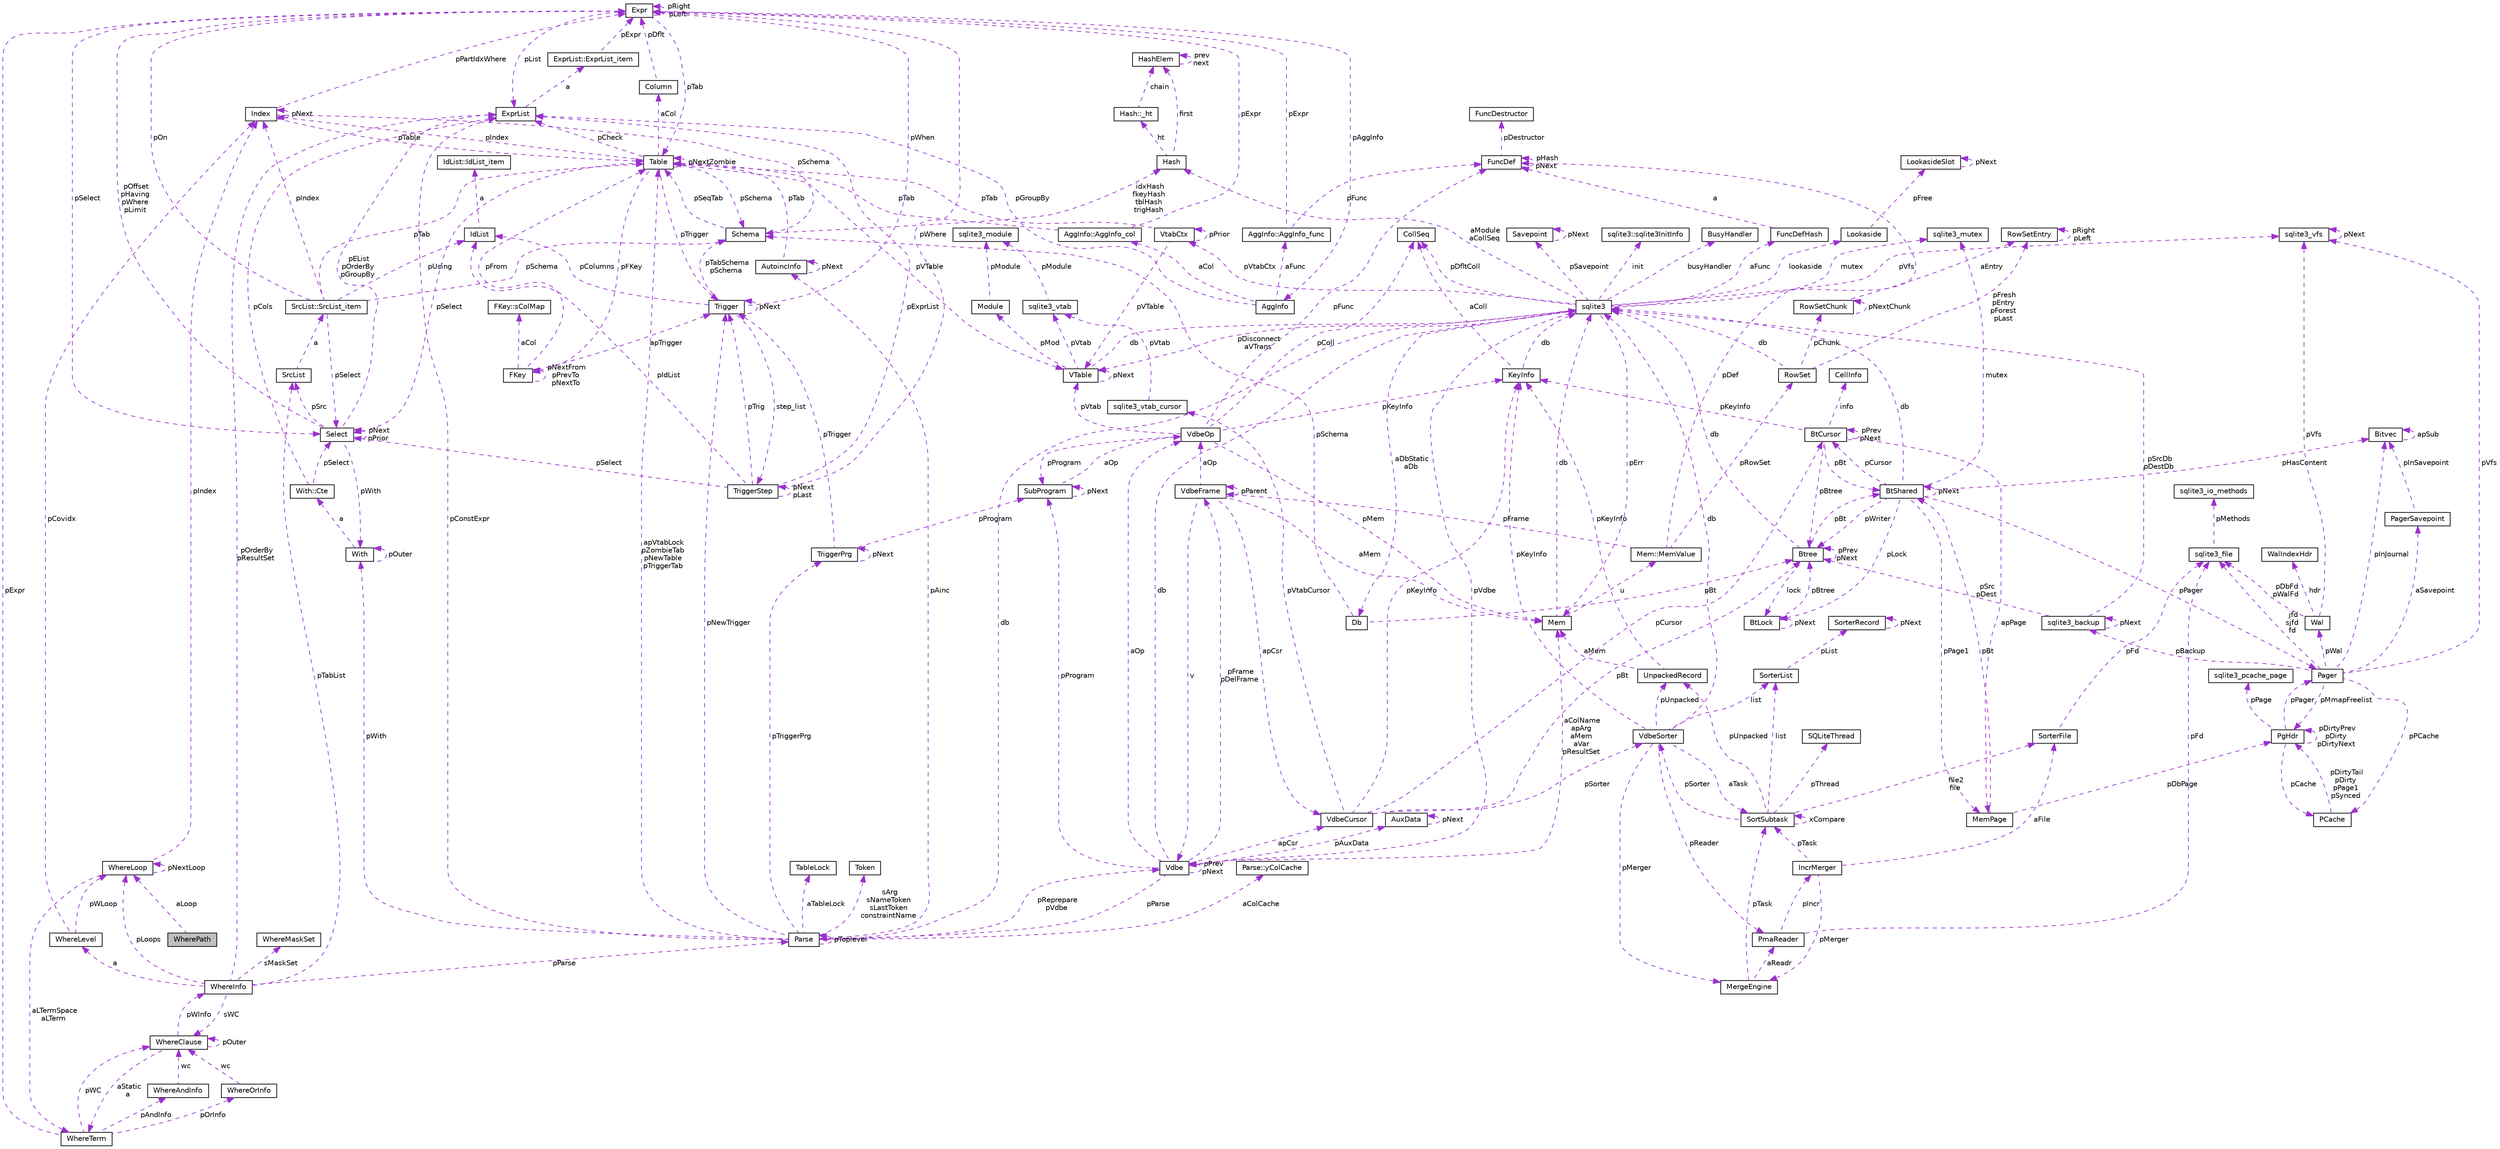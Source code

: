 digraph "WherePath"
{
  edge [fontname="Helvetica",fontsize="10",labelfontname="Helvetica",labelfontsize="10"];
  node [fontname="Helvetica",fontsize="10",shape=record];
  Node1 [label="WherePath",height=0.2,width=0.4,color="black", fillcolor="grey75", style="filled", fontcolor="black"];
  Node2 -> Node1 [dir="back",color="darkorchid3",fontsize="10",style="dashed",label=" aLoop" ,fontname="Helvetica"];
  Node2 [label="WhereLoop",height=0.2,width=0.4,color="black", fillcolor="white", style="filled",URL="$df/d37/struct_where_loop.html"];
  Node2 -> Node2 [dir="back",color="darkorchid3",fontsize="10",style="dashed",label=" pNextLoop" ,fontname="Helvetica"];
  Node3 -> Node2 [dir="back",color="darkorchid3",fontsize="10",style="dashed",label=" aLTermSpace\naLTerm" ,fontname="Helvetica"];
  Node3 [label="WhereTerm",height=0.2,width=0.4,color="black", fillcolor="white", style="filled",URL="$df/d12/struct_where_term.html"];
  Node4 -> Node3 [dir="back",color="darkorchid3",fontsize="10",style="dashed",label=" pAndInfo" ,fontname="Helvetica"];
  Node4 [label="WhereAndInfo",height=0.2,width=0.4,color="black", fillcolor="white", style="filled",URL="$df/dcf/struct_where_and_info.html"];
  Node5 -> Node4 [dir="back",color="darkorchid3",fontsize="10",style="dashed",label=" wc" ,fontname="Helvetica"];
  Node5 [label="WhereClause",height=0.2,width=0.4,color="black", fillcolor="white", style="filled",URL="$d2/d4d/struct_where_clause.html"];
  Node3 -> Node5 [dir="back",color="darkorchid3",fontsize="10",style="dashed",label=" aStatic\na" ,fontname="Helvetica"];
  Node6 -> Node5 [dir="back",color="darkorchid3",fontsize="10",style="dashed",label=" pWInfo" ,fontname="Helvetica"];
  Node6 [label="WhereInfo",height=0.2,width=0.4,color="black", fillcolor="white", style="filled",URL="$d3/d7f/struct_where_info.html"];
  Node2 -> Node6 [dir="back",color="darkorchid3",fontsize="10",style="dashed",label=" pLoops" ,fontname="Helvetica"];
  Node5 -> Node6 [dir="back",color="darkorchid3",fontsize="10",style="dashed",label=" sWC" ,fontname="Helvetica"];
  Node7 -> Node6 [dir="back",color="darkorchid3",fontsize="10",style="dashed",label=" a" ,fontname="Helvetica"];
  Node7 [label="WhereLevel",height=0.2,width=0.4,color="black", fillcolor="white", style="filled",URL="$d6/d3a/struct_where_level.html"];
  Node2 -> Node7 [dir="back",color="darkorchid3",fontsize="10",style="dashed",label=" pWLoop" ,fontname="Helvetica"];
  Node8 -> Node7 [dir="back",color="darkorchid3",fontsize="10",style="dashed",label=" pCovidx" ,fontname="Helvetica"];
  Node8 [label="Index",height=0.2,width=0.4,color="black", fillcolor="white", style="filled",URL="$dc/d6f/struct_index.html"];
  Node9 -> Node8 [dir="back",color="darkorchid3",fontsize="10",style="dashed",label=" pSchema" ,fontname="Helvetica"];
  Node9 [label="Schema",height=0.2,width=0.4,color="black", fillcolor="white", style="filled",URL="$df/d15/struct_schema.html"];
  Node10 -> Node9 [dir="back",color="darkorchid3",fontsize="10",style="dashed",label=" pSeqTab" ,fontname="Helvetica"];
  Node10 [label="Table",height=0.2,width=0.4,color="black", fillcolor="white", style="filled",URL="$d5/d0d/struct_table.html"];
  Node9 -> Node10 [dir="back",color="darkorchid3",fontsize="10",style="dashed",label=" pSchema" ,fontname="Helvetica"];
  Node11 -> Node10 [dir="back",color="darkorchid3",fontsize="10",style="dashed",label=" aCol" ,fontname="Helvetica"];
  Node11 [label="Column",height=0.2,width=0.4,color="black", fillcolor="white", style="filled",URL="$d0/d14/struct_column.html"];
  Node12 -> Node11 [dir="back",color="darkorchid3",fontsize="10",style="dashed",label=" pDflt" ,fontname="Helvetica"];
  Node12 [label="Expr",height=0.2,width=0.4,color="black", fillcolor="white", style="filled",URL="$d1/dbc/struct_expr.html"];
  Node13 -> Node12 [dir="back",color="darkorchid3",fontsize="10",style="dashed",label=" pAggInfo" ,fontname="Helvetica"];
  Node13 [label="AggInfo",height=0.2,width=0.4,color="black", fillcolor="white", style="filled",URL="$d6/d85/struct_agg_info.html"];
  Node14 -> Node13 [dir="back",color="darkorchid3",fontsize="10",style="dashed",label=" aCol" ,fontname="Helvetica"];
  Node14 [label="AggInfo::AggInfo_col",height=0.2,width=0.4,color="black", fillcolor="white", style="filled",URL="$d8/dbd/struct_agg_info_1_1_agg_info__col.html"];
  Node12 -> Node14 [dir="back",color="darkorchid3",fontsize="10",style="dashed",label=" pExpr" ,fontname="Helvetica"];
  Node10 -> Node14 [dir="back",color="darkorchid3",fontsize="10",style="dashed",label=" pTab" ,fontname="Helvetica"];
  Node15 -> Node13 [dir="back",color="darkorchid3",fontsize="10",style="dashed",label=" aFunc" ,fontname="Helvetica"];
  Node15 [label="AggInfo::AggInfo_func",height=0.2,width=0.4,color="black", fillcolor="white", style="filled",URL="$de/d24/struct_agg_info_1_1_agg_info__func.html"];
  Node12 -> Node15 [dir="back",color="darkorchid3",fontsize="10",style="dashed",label=" pExpr" ,fontname="Helvetica"];
  Node16 -> Node15 [dir="back",color="darkorchid3",fontsize="10",style="dashed",label=" pFunc" ,fontname="Helvetica"];
  Node16 [label="FuncDef",height=0.2,width=0.4,color="black", fillcolor="white", style="filled",URL="$df/d38/struct_func_def.html"];
  Node17 -> Node16 [dir="back",color="darkorchid3",fontsize="10",style="dashed",label=" pDestructor" ,fontname="Helvetica"];
  Node17 [label="FuncDestructor",height=0.2,width=0.4,color="black", fillcolor="white", style="filled",URL="$d5/da4/struct_func_destructor.html"];
  Node16 -> Node16 [dir="back",color="darkorchid3",fontsize="10",style="dashed",label=" pHash\npNext" ,fontname="Helvetica"];
  Node18 -> Node13 [dir="back",color="darkorchid3",fontsize="10",style="dashed",label=" pGroupBy" ,fontname="Helvetica"];
  Node18 [label="ExprList",height=0.2,width=0.4,color="black", fillcolor="white", style="filled",URL="$de/d20/struct_expr_list.html"];
  Node19 -> Node18 [dir="back",color="darkorchid3",fontsize="10",style="dashed",label=" a" ,fontname="Helvetica"];
  Node19 [label="ExprList::ExprList_item",height=0.2,width=0.4,color="black", fillcolor="white", style="filled",URL="$d8/d73/struct_expr_list_1_1_expr_list__item.html"];
  Node12 -> Node19 [dir="back",color="darkorchid3",fontsize="10",style="dashed",label=" pExpr" ,fontname="Helvetica"];
  Node12 -> Node12 [dir="back",color="darkorchid3",fontsize="10",style="dashed",label=" pRight\npLeft" ,fontname="Helvetica"];
  Node10 -> Node12 [dir="back",color="darkorchid3",fontsize="10",style="dashed",label=" pTab" ,fontname="Helvetica"];
  Node20 -> Node12 [dir="back",color="darkorchid3",fontsize="10",style="dashed",label=" pSelect" ,fontname="Helvetica"];
  Node20 [label="Select",height=0.2,width=0.4,color="black", fillcolor="white", style="filled",URL="$d2/d1c/struct_select.html"];
  Node12 -> Node20 [dir="back",color="darkorchid3",fontsize="10",style="dashed",label=" pOffset\npHaving\npWhere\npLimit" ,fontname="Helvetica"];
  Node21 -> Node20 [dir="back",color="darkorchid3",fontsize="10",style="dashed",label=" pWith" ,fontname="Helvetica"];
  Node21 [label="With",height=0.2,width=0.4,color="black", fillcolor="white", style="filled",URL="$d9/d07/struct_with.html"];
  Node22 -> Node21 [dir="back",color="darkorchid3",fontsize="10",style="dashed",label=" a" ,fontname="Helvetica"];
  Node22 [label="With::Cte",height=0.2,width=0.4,color="black", fillcolor="white", style="filled",URL="$d2/d0c/struct_with_1_1_cte.html"];
  Node20 -> Node22 [dir="back",color="darkorchid3",fontsize="10",style="dashed",label=" pSelect" ,fontname="Helvetica"];
  Node18 -> Node22 [dir="back",color="darkorchid3",fontsize="10",style="dashed",label=" pCols" ,fontname="Helvetica"];
  Node21 -> Node21 [dir="back",color="darkorchid3",fontsize="10",style="dashed",label=" pOuter" ,fontname="Helvetica"];
  Node20 -> Node20 [dir="back",color="darkorchid3",fontsize="10",style="dashed",label=" pNext\npPrior" ,fontname="Helvetica"];
  Node23 -> Node20 [dir="back",color="darkorchid3",fontsize="10",style="dashed",label=" pSrc" ,fontname="Helvetica"];
  Node23 [label="SrcList",height=0.2,width=0.4,color="black", fillcolor="white", style="filled",URL="$dc/dc1/struct_src_list.html"];
  Node24 -> Node23 [dir="back",color="darkorchid3",fontsize="10",style="dashed",label=" a" ,fontname="Helvetica"];
  Node24 [label="SrcList::SrcList_item",height=0.2,width=0.4,color="black", fillcolor="white", style="filled",URL="$d4/dc2/struct_src_list_1_1_src_list__item.html"];
  Node9 -> Node24 [dir="back",color="darkorchid3",fontsize="10",style="dashed",label=" pSchema" ,fontname="Helvetica"];
  Node12 -> Node24 [dir="back",color="darkorchid3",fontsize="10",style="dashed",label=" pOn" ,fontname="Helvetica"];
  Node25 -> Node24 [dir="back",color="darkorchid3",fontsize="10",style="dashed",label=" pUsing" ,fontname="Helvetica"];
  Node25 [label="IdList",height=0.2,width=0.4,color="black", fillcolor="white", style="filled",URL="$d6/d05/struct_id_list.html"];
  Node26 -> Node25 [dir="back",color="darkorchid3",fontsize="10",style="dashed",label=" a" ,fontname="Helvetica"];
  Node26 [label="IdList::IdList_item",height=0.2,width=0.4,color="black", fillcolor="white", style="filled",URL="$d2/d66/struct_id_list_1_1_id_list__item.html"];
  Node10 -> Node24 [dir="back",color="darkorchid3",fontsize="10",style="dashed",label=" pTab" ,fontname="Helvetica"];
  Node20 -> Node24 [dir="back",color="darkorchid3",fontsize="10",style="dashed",label=" pSelect" ,fontname="Helvetica"];
  Node8 -> Node24 [dir="back",color="darkorchid3",fontsize="10",style="dashed",label=" pIndex" ,fontname="Helvetica"];
  Node18 -> Node20 [dir="back",color="darkorchid3",fontsize="10",style="dashed",label=" pEList\npOrderBy\npGroupBy" ,fontname="Helvetica"];
  Node18 -> Node12 [dir="back",color="darkorchid3",fontsize="10",style="dashed",label=" pList" ,fontname="Helvetica"];
  Node27 -> Node10 [dir="back",color="darkorchid3",fontsize="10",style="dashed",label=" pFKey" ,fontname="Helvetica"];
  Node27 [label="FKey",height=0.2,width=0.4,color="black", fillcolor="white", style="filled",URL="$d0/dbd/struct_f_key.html"];
  Node28 -> Node27 [dir="back",color="darkorchid3",fontsize="10",style="dashed",label=" aCol" ,fontname="Helvetica"];
  Node28 [label="FKey::sColMap",height=0.2,width=0.4,color="black", fillcolor="white", style="filled",URL="$d9/dce/struct_f_key_1_1s_col_map.html"];
  Node27 -> Node27 [dir="back",color="darkorchid3",fontsize="10",style="dashed",label=" pNextFrom\npPrevTo\npNextTo" ,fontname="Helvetica"];
  Node10 -> Node27 [dir="back",color="darkorchid3",fontsize="10",style="dashed",label=" pFrom" ,fontname="Helvetica"];
  Node29 -> Node27 [dir="back",color="darkorchid3",fontsize="10",style="dashed",label=" apTrigger" ,fontname="Helvetica"];
  Node29 [label="Trigger",height=0.2,width=0.4,color="black", fillcolor="white", style="filled",URL="$d1/dd9/struct_trigger.html"];
  Node30 -> Node29 [dir="back",color="darkorchid3",fontsize="10",style="dashed",label=" step_list" ,fontname="Helvetica"];
  Node30 [label="TriggerStep",height=0.2,width=0.4,color="black", fillcolor="white", style="filled",URL="$d6/d6c/struct_trigger_step.html"];
  Node30 -> Node30 [dir="back",color="darkorchid3",fontsize="10",style="dashed",label=" pNext\npLast" ,fontname="Helvetica"];
  Node12 -> Node30 [dir="back",color="darkorchid3",fontsize="10",style="dashed",label=" pWhere" ,fontname="Helvetica"];
  Node25 -> Node30 [dir="back",color="darkorchid3",fontsize="10",style="dashed",label=" pIdList" ,fontname="Helvetica"];
  Node20 -> Node30 [dir="back",color="darkorchid3",fontsize="10",style="dashed",label=" pSelect" ,fontname="Helvetica"];
  Node29 -> Node30 [dir="back",color="darkorchid3",fontsize="10",style="dashed",label=" pTrig" ,fontname="Helvetica"];
  Node18 -> Node30 [dir="back",color="darkorchid3",fontsize="10",style="dashed",label=" pExprList" ,fontname="Helvetica"];
  Node9 -> Node29 [dir="back",color="darkorchid3",fontsize="10",style="dashed",label=" pTabSchema\npSchema" ,fontname="Helvetica"];
  Node12 -> Node29 [dir="back",color="darkorchid3",fontsize="10",style="dashed",label=" pWhen" ,fontname="Helvetica"];
  Node25 -> Node29 [dir="back",color="darkorchid3",fontsize="10",style="dashed",label=" pColumns" ,fontname="Helvetica"];
  Node29 -> Node29 [dir="back",color="darkorchid3",fontsize="10",style="dashed",label=" pNext" ,fontname="Helvetica"];
  Node31 -> Node10 [dir="back",color="darkorchid3",fontsize="10",style="dashed",label=" pVTable" ,fontname="Helvetica"];
  Node31 [label="VTable",height=0.2,width=0.4,color="black", fillcolor="white", style="filled",URL="$db/d7e/struct_v_table.html"];
  Node32 -> Node31 [dir="back",color="darkorchid3",fontsize="10",style="dashed",label=" db" ,fontname="Helvetica"];
  Node32 [label="sqlite3",height=0.2,width=0.4,color="black", fillcolor="white", style="filled",URL="$d9/dcd/structsqlite3.html"];
  Node33 -> Node32 [dir="back",color="darkorchid3",fontsize="10",style="dashed",label=" pErr" ,fontname="Helvetica"];
  Node33 [label="Mem",height=0.2,width=0.4,color="black", fillcolor="white", style="filled",URL="$df/d48/struct_mem.html"];
  Node34 -> Node33 [dir="back",color="darkorchid3",fontsize="10",style="dashed",label=" u" ,fontname="Helvetica"];
  Node34 [label="Mem::MemValue",height=0.2,width=0.4,color="black", fillcolor="white", style="filled",URL="$d0/d3f/union_mem_1_1_mem_value.html"];
  Node35 -> Node34 [dir="back",color="darkorchid3",fontsize="10",style="dashed",label=" pFrame" ,fontname="Helvetica"];
  Node35 [label="VdbeFrame",height=0.2,width=0.4,color="black", fillcolor="white", style="filled",URL="$de/d74/struct_vdbe_frame.html"];
  Node33 -> Node35 [dir="back",color="darkorchid3",fontsize="10",style="dashed",label=" aMem" ,fontname="Helvetica"];
  Node36 -> Node35 [dir="back",color="darkorchid3",fontsize="10",style="dashed",label=" v" ,fontname="Helvetica"];
  Node36 [label="Vdbe",height=0.2,width=0.4,color="black", fillcolor="white", style="filled",URL="$db/df8/struct_vdbe.html"];
  Node36 -> Node36 [dir="back",color="darkorchid3",fontsize="10",style="dashed",label=" pPrev\npNext" ,fontname="Helvetica"];
  Node33 -> Node36 [dir="back",color="darkorchid3",fontsize="10",style="dashed",label=" aColName\napArg\naMem\naVar\npResultSet" ,fontname="Helvetica"];
  Node32 -> Node36 [dir="back",color="darkorchid3",fontsize="10",style="dashed",label=" db" ,fontname="Helvetica"];
  Node35 -> Node36 [dir="back",color="darkorchid3",fontsize="10",style="dashed",label=" pFrame\npDelFrame" ,fontname="Helvetica"];
  Node37 -> Node36 [dir="back",color="darkorchid3",fontsize="10",style="dashed",label=" pAuxData" ,fontname="Helvetica"];
  Node37 [label="AuxData",height=0.2,width=0.4,color="black", fillcolor="white", style="filled",URL="$d5/d59/struct_aux_data.html"];
  Node37 -> Node37 [dir="back",color="darkorchid3",fontsize="10",style="dashed",label=" pNext" ,fontname="Helvetica"];
  Node38 -> Node36 [dir="back",color="darkorchid3",fontsize="10",style="dashed",label=" pProgram" ,fontname="Helvetica"];
  Node38 [label="SubProgram",height=0.2,width=0.4,color="black", fillcolor="white", style="filled",URL="$d4/d16/struct_sub_program.html"];
  Node38 -> Node38 [dir="back",color="darkorchid3",fontsize="10",style="dashed",label=" pNext" ,fontname="Helvetica"];
  Node39 -> Node38 [dir="back",color="darkorchid3",fontsize="10",style="dashed",label=" aOp" ,fontname="Helvetica"];
  Node39 [label="VdbeOp",height=0.2,width=0.4,color="black", fillcolor="white", style="filled",URL="$d2/dd9/struct_vdbe_op.html"];
  Node33 -> Node39 [dir="back",color="darkorchid3",fontsize="10",style="dashed",label=" pMem" ,fontname="Helvetica"];
  Node40 -> Node39 [dir="back",color="darkorchid3",fontsize="10",style="dashed",label=" pColl" ,fontname="Helvetica"];
  Node40 [label="CollSeq",height=0.2,width=0.4,color="black", fillcolor="white", style="filled",URL="$d0/d7d/struct_coll_seq.html"];
  Node31 -> Node39 [dir="back",color="darkorchid3",fontsize="10",style="dashed",label=" pVtab" ,fontname="Helvetica"];
  Node38 -> Node39 [dir="back",color="darkorchid3",fontsize="10",style="dashed",label=" pProgram" ,fontname="Helvetica"];
  Node41 -> Node39 [dir="back",color="darkorchid3",fontsize="10",style="dashed",label=" pKeyInfo" ,fontname="Helvetica"];
  Node41 [label="KeyInfo",height=0.2,width=0.4,color="black", fillcolor="white", style="filled",URL="$dc/d2f/struct_key_info.html"];
  Node32 -> Node41 [dir="back",color="darkorchid3",fontsize="10",style="dashed",label=" db" ,fontname="Helvetica"];
  Node40 -> Node41 [dir="back",color="darkorchid3",fontsize="10",style="dashed",label=" aColl" ,fontname="Helvetica"];
  Node16 -> Node39 [dir="back",color="darkorchid3",fontsize="10",style="dashed",label=" pFunc" ,fontname="Helvetica"];
  Node42 -> Node36 [dir="back",color="darkorchid3",fontsize="10",style="dashed",label=" apCsr" ,fontname="Helvetica"];
  Node42 [label="VdbeCursor",height=0.2,width=0.4,color="black", fillcolor="white", style="filled",URL="$d5/dd1/struct_vdbe_cursor.html"];
  Node43 -> Node42 [dir="back",color="darkorchid3",fontsize="10",style="dashed",label=" pCursor" ,fontname="Helvetica"];
  Node43 [label="BtCursor",height=0.2,width=0.4,color="black", fillcolor="white", style="filled",URL="$db/d2c/struct_bt_cursor.html"];
  Node43 -> Node43 [dir="back",color="darkorchid3",fontsize="10",style="dashed",label=" pPrev\npNext" ,fontname="Helvetica"];
  Node44 -> Node43 [dir="back",color="darkorchid3",fontsize="10",style="dashed",label=" info" ,fontname="Helvetica"];
  Node44 [label="CellInfo",height=0.2,width=0.4,color="black", fillcolor="white", style="filled",URL="$de/dbe/struct_cell_info.html"];
  Node45 -> Node43 [dir="back",color="darkorchid3",fontsize="10",style="dashed",label=" pBt" ,fontname="Helvetica"];
  Node45 [label="BtShared",height=0.2,width=0.4,color="black", fillcolor="white", style="filled",URL="$d3/d1f/struct_bt_shared.html"];
  Node43 -> Node45 [dir="back",color="darkorchid3",fontsize="10",style="dashed",label=" pCursor" ,fontname="Helvetica"];
  Node45 -> Node45 [dir="back",color="darkorchid3",fontsize="10",style="dashed",label=" pNext" ,fontname="Helvetica"];
  Node32 -> Node45 [dir="back",color="darkorchid3",fontsize="10",style="dashed",label=" db" ,fontname="Helvetica"];
  Node46 -> Node45 [dir="back",color="darkorchid3",fontsize="10",style="dashed",label=" pHasContent" ,fontname="Helvetica"];
  Node46 [label="Bitvec",height=0.2,width=0.4,color="black", fillcolor="white", style="filled",URL="$d1/d89/struct_bitvec.html"];
  Node46 -> Node46 [dir="back",color="darkorchid3",fontsize="10",style="dashed",label=" apSub" ,fontname="Helvetica"];
  Node47 -> Node45 [dir="back",color="darkorchid3",fontsize="10",style="dashed",label=" mutex" ,fontname="Helvetica"];
  Node47 [label="sqlite3_mutex",height=0.2,width=0.4,color="black", fillcolor="white", style="filled",URL="$d5/d3c/structsqlite3__mutex.html"];
  Node48 -> Node45 [dir="back",color="darkorchid3",fontsize="10",style="dashed",label=" pLock" ,fontname="Helvetica"];
  Node48 [label="BtLock",height=0.2,width=0.4,color="black", fillcolor="white", style="filled",URL="$d1/d28/struct_bt_lock.html"];
  Node48 -> Node48 [dir="back",color="darkorchid3",fontsize="10",style="dashed",label=" pNext" ,fontname="Helvetica"];
  Node49 -> Node48 [dir="back",color="darkorchid3",fontsize="10",style="dashed",label=" pBtree" ,fontname="Helvetica"];
  Node49 [label="Btree",height=0.2,width=0.4,color="black", fillcolor="white", style="filled",URL="$d9/d90/struct_btree.html"];
  Node45 -> Node49 [dir="back",color="darkorchid3",fontsize="10",style="dashed",label=" pBt" ,fontname="Helvetica"];
  Node32 -> Node49 [dir="back",color="darkorchid3",fontsize="10",style="dashed",label=" db" ,fontname="Helvetica"];
  Node48 -> Node49 [dir="back",color="darkorchid3",fontsize="10",style="dashed",label=" lock" ,fontname="Helvetica"];
  Node49 -> Node49 [dir="back",color="darkorchid3",fontsize="10",style="dashed",label=" pPrev\npNext" ,fontname="Helvetica"];
  Node50 -> Node45 [dir="back",color="darkorchid3",fontsize="10",style="dashed",label=" pPage1" ,fontname="Helvetica"];
  Node50 [label="MemPage",height=0.2,width=0.4,color="black", fillcolor="white", style="filled",URL="$d8/d9f/struct_mem_page.html"];
  Node45 -> Node50 [dir="back",color="darkorchid3",fontsize="10",style="dashed",label=" pBt" ,fontname="Helvetica"];
  Node51 -> Node50 [dir="back",color="darkorchid3",fontsize="10",style="dashed",label=" pDbPage" ,fontname="Helvetica"];
  Node51 [label="PgHdr",height=0.2,width=0.4,color="black", fillcolor="white", style="filled",URL="$d7/de5/struct_pg_hdr.html"];
  Node52 -> Node51 [dir="back",color="darkorchid3",fontsize="10",style="dashed",label=" pPage" ,fontname="Helvetica"];
  Node52 [label="sqlite3_pcache_page",height=0.2,width=0.4,color="black", fillcolor="white", style="filled",URL="$d8/d72/structsqlite3__pcache__page.html"];
  Node53 -> Node51 [dir="back",color="darkorchid3",fontsize="10",style="dashed",label=" pCache" ,fontname="Helvetica"];
  Node53 [label="PCache",height=0.2,width=0.4,color="black", fillcolor="white", style="filled",URL="$d3/d3e/struct_p_cache.html"];
  Node51 -> Node53 [dir="back",color="darkorchid3",fontsize="10",style="dashed",label=" pDirtyTail\npDirty\npPage1\npSynced" ,fontname="Helvetica"];
  Node51 -> Node51 [dir="back",color="darkorchid3",fontsize="10",style="dashed",label=" pDirtyPrev\npDirty\npDirtyNext" ,fontname="Helvetica"];
  Node54 -> Node51 [dir="back",color="darkorchid3",fontsize="10",style="dashed",label=" pPager" ,fontname="Helvetica"];
  Node54 [label="Pager",height=0.2,width=0.4,color="black", fillcolor="white", style="filled",URL="$d0/dba/struct_pager.html"];
  Node53 -> Node54 [dir="back",color="darkorchid3",fontsize="10",style="dashed",label=" pPCache" ,fontname="Helvetica"];
  Node55 -> Node54 [dir="back",color="darkorchid3",fontsize="10",style="dashed",label=" pBackup" ,fontname="Helvetica"];
  Node55 [label="sqlite3_backup",height=0.2,width=0.4,color="black", fillcolor="white", style="filled",URL="$d4/da8/structsqlite3__backup.html"];
  Node55 -> Node55 [dir="back",color="darkorchid3",fontsize="10",style="dashed",label=" pNext" ,fontname="Helvetica"];
  Node32 -> Node55 [dir="back",color="darkorchid3",fontsize="10",style="dashed",label=" pSrcDb\npDestDb" ,fontname="Helvetica"];
  Node49 -> Node55 [dir="back",color="darkorchid3",fontsize="10",style="dashed",label=" pSrc\npDest" ,fontname="Helvetica"];
  Node46 -> Node54 [dir="back",color="darkorchid3",fontsize="10",style="dashed",label=" pInJournal" ,fontname="Helvetica"];
  Node56 -> Node54 [dir="back",color="darkorchid3",fontsize="10",style="dashed",label=" jfd\nsjfd\nfd" ,fontname="Helvetica"];
  Node56 [label="sqlite3_file",height=0.2,width=0.4,color="black", fillcolor="white", style="filled",URL="$db/db0/structsqlite3__file.html"];
  Node57 -> Node56 [dir="back",color="darkorchid3",fontsize="10",style="dashed",label=" pMethods" ,fontname="Helvetica"];
  Node57 [label="sqlite3_io_methods",height=0.2,width=0.4,color="black", fillcolor="white", style="filled",URL="$d9/df3/structsqlite3__io__methods.html"];
  Node58 -> Node54 [dir="back",color="darkorchid3",fontsize="10",style="dashed",label=" pVfs" ,fontname="Helvetica"];
  Node58 [label="sqlite3_vfs",height=0.2,width=0.4,color="black", fillcolor="white", style="filled",URL="$d3/d36/structsqlite3__vfs.html"];
  Node58 -> Node58 [dir="back",color="darkorchid3",fontsize="10",style="dashed",label=" pNext" ,fontname="Helvetica"];
  Node51 -> Node54 [dir="back",color="darkorchid3",fontsize="10",style="dashed",label=" pMmapFreelist" ,fontname="Helvetica"];
  Node59 -> Node54 [dir="back",color="darkorchid3",fontsize="10",style="dashed",label=" pWal" ,fontname="Helvetica"];
  Node59 [label="Wal",height=0.2,width=0.4,color="black", fillcolor="white", style="filled",URL="$d6/d4d/struct_wal.html"];
  Node56 -> Node59 [dir="back",color="darkorchid3",fontsize="10",style="dashed",label=" pDbFd\npWalFd" ,fontname="Helvetica"];
  Node58 -> Node59 [dir="back",color="darkorchid3",fontsize="10",style="dashed",label=" pVfs" ,fontname="Helvetica"];
  Node60 -> Node59 [dir="back",color="darkorchid3",fontsize="10",style="dashed",label=" hdr" ,fontname="Helvetica"];
  Node60 [label="WalIndexHdr",height=0.2,width=0.4,color="black", fillcolor="white", style="filled",URL="$d8/de9/struct_wal_index_hdr.html"];
  Node61 -> Node54 [dir="back",color="darkorchid3",fontsize="10",style="dashed",label=" aSavepoint" ,fontname="Helvetica"];
  Node61 [label="PagerSavepoint",height=0.2,width=0.4,color="black", fillcolor="white", style="filled",URL="$de/deb/struct_pager_savepoint.html"];
  Node46 -> Node61 [dir="back",color="darkorchid3",fontsize="10",style="dashed",label=" pInSavepoint" ,fontname="Helvetica"];
  Node49 -> Node45 [dir="back",color="darkorchid3",fontsize="10",style="dashed",label=" pWriter" ,fontname="Helvetica"];
  Node54 -> Node45 [dir="back",color="darkorchid3",fontsize="10",style="dashed",label=" pPager" ,fontname="Helvetica"];
  Node50 -> Node43 [dir="back",color="darkorchid3",fontsize="10",style="dashed",label=" apPage" ,fontname="Helvetica"];
  Node41 -> Node43 [dir="back",color="darkorchid3",fontsize="10",style="dashed",label=" pKeyInfo" ,fontname="Helvetica"];
  Node49 -> Node43 [dir="back",color="darkorchid3",fontsize="10",style="dashed",label=" pBtree" ,fontname="Helvetica"];
  Node62 -> Node42 [dir="back",color="darkorchid3",fontsize="10",style="dashed",label=" pVtabCursor" ,fontname="Helvetica"];
  Node62 [label="sqlite3_vtab_cursor",height=0.2,width=0.4,color="black", fillcolor="white", style="filled",URL="$d3/d17/structsqlite3__vtab__cursor.html"];
  Node63 -> Node62 [dir="back",color="darkorchid3",fontsize="10",style="dashed",label=" pVtab" ,fontname="Helvetica"];
  Node63 [label="sqlite3_vtab",height=0.2,width=0.4,color="black", fillcolor="white", style="filled",URL="$d3/d12/structsqlite3__vtab.html"];
  Node64 -> Node63 [dir="back",color="darkorchid3",fontsize="10",style="dashed",label=" pModule" ,fontname="Helvetica"];
  Node64 [label="sqlite3_module",height=0.2,width=0.4,color="black", fillcolor="white", style="filled",URL="$dd/de4/structsqlite3__module.html"];
  Node65 -> Node42 [dir="back",color="darkorchid3",fontsize="10",style="dashed",label=" pSorter" ,fontname="Helvetica"];
  Node65 [label="VdbeSorter",height=0.2,width=0.4,color="black", fillcolor="white", style="filled",URL="$d3/d85/struct_vdbe_sorter.html"];
  Node66 -> Node65 [dir="back",color="darkorchid3",fontsize="10",style="dashed",label=" list" ,fontname="Helvetica"];
  Node66 [label="SorterList",height=0.2,width=0.4,color="black", fillcolor="white", style="filled",URL="$db/de4/struct_sorter_list.html"];
  Node67 -> Node66 [dir="back",color="darkorchid3",fontsize="10",style="dashed",label=" pList" ,fontname="Helvetica"];
  Node67 [label="SorterRecord",height=0.2,width=0.4,color="black", fillcolor="white", style="filled",URL="$da/d71/struct_sorter_record.html"];
  Node67 -> Node67 [dir="back",color="darkorchid3",fontsize="10",style="dashed",label=" pNext" ,fontname="Helvetica"];
  Node32 -> Node65 [dir="back",color="darkorchid3",fontsize="10",style="dashed",label=" db" ,fontname="Helvetica"];
  Node68 -> Node65 [dir="back",color="darkorchid3",fontsize="10",style="dashed",label=" pMerger" ,fontname="Helvetica"];
  Node68 [label="MergeEngine",height=0.2,width=0.4,color="black", fillcolor="white", style="filled",URL="$d0/db7/struct_merge_engine.html"];
  Node69 -> Node68 [dir="back",color="darkorchid3",fontsize="10",style="dashed",label=" aReadr" ,fontname="Helvetica"];
  Node69 [label="PmaReader",height=0.2,width=0.4,color="black", fillcolor="white", style="filled",URL="$de/d4a/struct_pma_reader.html"];
  Node56 -> Node69 [dir="back",color="darkorchid3",fontsize="10",style="dashed",label=" pFd" ,fontname="Helvetica"];
  Node70 -> Node69 [dir="back",color="darkorchid3",fontsize="10",style="dashed",label=" pIncr" ,fontname="Helvetica"];
  Node70 [label="IncrMerger",height=0.2,width=0.4,color="black", fillcolor="white", style="filled",URL="$dd/dd9/struct_incr_merger.html"];
  Node68 -> Node70 [dir="back",color="darkorchid3",fontsize="10",style="dashed",label=" pMerger" ,fontname="Helvetica"];
  Node71 -> Node70 [dir="back",color="darkorchid3",fontsize="10",style="dashed",label=" aFile" ,fontname="Helvetica"];
  Node71 [label="SorterFile",height=0.2,width=0.4,color="black", fillcolor="white", style="filled",URL="$d7/d17/struct_sorter_file.html"];
  Node56 -> Node71 [dir="back",color="darkorchid3",fontsize="10",style="dashed",label=" pFd" ,fontname="Helvetica"];
  Node72 -> Node70 [dir="back",color="darkorchid3",fontsize="10",style="dashed",label=" pTask" ,fontname="Helvetica"];
  Node72 [label="SortSubtask",height=0.2,width=0.4,color="black", fillcolor="white", style="filled",URL="$d9/db9/struct_sort_subtask.html"];
  Node66 -> Node72 [dir="back",color="darkorchid3",fontsize="10",style="dashed",label=" list" ,fontname="Helvetica"];
  Node65 -> Node72 [dir="back",color="darkorchid3",fontsize="10",style="dashed",label=" pSorter" ,fontname="Helvetica"];
  Node73 -> Node72 [dir="back",color="darkorchid3",fontsize="10",style="dashed",label=" pThread" ,fontname="Helvetica"];
  Node73 [label="SQLiteThread",height=0.2,width=0.4,color="black", fillcolor="white", style="filled",URL="$d7/d64/struct_s_q_lite_thread.html"];
  Node74 -> Node72 [dir="back",color="darkorchid3",fontsize="10",style="dashed",label=" pUnpacked" ,fontname="Helvetica"];
  Node74 [label="UnpackedRecord",height=0.2,width=0.4,color="black", fillcolor="white", style="filled",URL="$d9/d48/struct_unpacked_record.html"];
  Node33 -> Node74 [dir="back",color="darkorchid3",fontsize="10",style="dashed",label=" aMem" ,fontname="Helvetica"];
  Node41 -> Node74 [dir="back",color="darkorchid3",fontsize="10",style="dashed",label=" pKeyInfo" ,fontname="Helvetica"];
  Node71 -> Node72 [dir="back",color="darkorchid3",fontsize="10",style="dashed",label=" file2\nfile" ,fontname="Helvetica"];
  Node72 -> Node72 [dir="back",color="darkorchid3",fontsize="10",style="dashed",label=" xCompare" ,fontname="Helvetica"];
  Node72 -> Node68 [dir="back",color="darkorchid3",fontsize="10",style="dashed",label=" pTask" ,fontname="Helvetica"];
  Node69 -> Node65 [dir="back",color="darkorchid3",fontsize="10",style="dashed",label=" pReader" ,fontname="Helvetica"];
  Node41 -> Node65 [dir="back",color="darkorchid3",fontsize="10",style="dashed",label=" pKeyInfo" ,fontname="Helvetica"];
  Node74 -> Node65 [dir="back",color="darkorchid3",fontsize="10",style="dashed",label=" pUnpacked" ,fontname="Helvetica"];
  Node72 -> Node65 [dir="back",color="darkorchid3",fontsize="10",style="dashed",label=" aTask" ,fontname="Helvetica"];
  Node41 -> Node42 [dir="back",color="darkorchid3",fontsize="10",style="dashed",label=" pKeyInfo" ,fontname="Helvetica"];
  Node49 -> Node42 [dir="back",color="darkorchid3",fontsize="10",style="dashed",label=" pBt" ,fontname="Helvetica"];
  Node75 -> Node36 [dir="back",color="darkorchid3",fontsize="10",style="dashed",label=" pParse" ,fontname="Helvetica"];
  Node75 [label="Parse",height=0.2,width=0.4,color="black", fillcolor="white", style="filled",URL="$d6/dea/struct_parse.html"];
  Node36 -> Node75 [dir="back",color="darkorchid3",fontsize="10",style="dashed",label=" pReprepare\npVdbe" ,fontname="Helvetica"];
  Node32 -> Node75 [dir="back",color="darkorchid3",fontsize="10",style="dashed",label=" db" ,fontname="Helvetica"];
  Node76 -> Node75 [dir="back",color="darkorchid3",fontsize="10",style="dashed",label=" aTableLock" ,fontname="Helvetica"];
  Node76 [label="TableLock",height=0.2,width=0.4,color="black", fillcolor="white", style="filled",URL="$df/de3/struct_table_lock.html"];
  Node77 -> Node75 [dir="back",color="darkorchid3",fontsize="10",style="dashed",label=" sArg\nsNameToken\nsLastToken\nconstraintName" ,fontname="Helvetica"];
  Node77 [label="Token",height=0.2,width=0.4,color="black", fillcolor="white", style="filled",URL="$d9/d27/struct_token.html"];
  Node21 -> Node75 [dir="back",color="darkorchid3",fontsize="10",style="dashed",label=" pWith" ,fontname="Helvetica"];
  Node78 -> Node75 [dir="back",color="darkorchid3",fontsize="10",style="dashed",label=" aColCache" ,fontname="Helvetica"];
  Node78 [label="Parse::yColCache",height=0.2,width=0.4,color="black", fillcolor="white", style="filled",URL="$dd/de3/struct_parse_1_1y_col_cache.html"];
  Node10 -> Node75 [dir="back",color="darkorchid3",fontsize="10",style="dashed",label=" apVtabLock\npZombieTab\npNewTable\npTriggerTab" ,fontname="Helvetica"];
  Node29 -> Node75 [dir="back",color="darkorchid3",fontsize="10",style="dashed",label=" pNewTrigger" ,fontname="Helvetica"];
  Node79 -> Node75 [dir="back",color="darkorchid3",fontsize="10",style="dashed",label=" pTriggerPrg" ,fontname="Helvetica"];
  Node79 [label="TriggerPrg",height=0.2,width=0.4,color="black", fillcolor="white", style="filled",URL="$d4/da6/struct_trigger_prg.html"];
  Node38 -> Node79 [dir="back",color="darkorchid3",fontsize="10",style="dashed",label=" pProgram" ,fontname="Helvetica"];
  Node29 -> Node79 [dir="back",color="darkorchid3",fontsize="10",style="dashed",label=" pTrigger" ,fontname="Helvetica"];
  Node79 -> Node79 [dir="back",color="darkorchid3",fontsize="10",style="dashed",label=" pNext" ,fontname="Helvetica"];
  Node80 -> Node75 [dir="back",color="darkorchid3",fontsize="10",style="dashed",label=" pAinc" ,fontname="Helvetica"];
  Node80 [label="AutoincInfo",height=0.2,width=0.4,color="black", fillcolor="white", style="filled",URL="$d9/d68/struct_autoinc_info.html"];
  Node10 -> Node80 [dir="back",color="darkorchid3",fontsize="10",style="dashed",label=" pTab" ,fontname="Helvetica"];
  Node80 -> Node80 [dir="back",color="darkorchid3",fontsize="10",style="dashed",label=" pNext" ,fontname="Helvetica"];
  Node18 -> Node75 [dir="back",color="darkorchid3",fontsize="10",style="dashed",label=" pConstExpr" ,fontname="Helvetica"];
  Node75 -> Node75 [dir="back",color="darkorchid3",fontsize="10",style="dashed",label=" pToplevel" ,fontname="Helvetica"];
  Node39 -> Node36 [dir="back",color="darkorchid3",fontsize="10",style="dashed",label=" aOp" ,fontname="Helvetica"];
  Node35 -> Node35 [dir="back",color="darkorchid3",fontsize="10",style="dashed",label=" pParent" ,fontname="Helvetica"];
  Node42 -> Node35 [dir="back",color="darkorchid3",fontsize="10",style="dashed",label=" apCsr" ,fontname="Helvetica"];
  Node39 -> Node35 [dir="back",color="darkorchid3",fontsize="10",style="dashed",label=" aOp" ,fontname="Helvetica"];
  Node81 -> Node34 [dir="back",color="darkorchid3",fontsize="10",style="dashed",label=" pRowSet" ,fontname="Helvetica"];
  Node81 [label="RowSet",height=0.2,width=0.4,color="black", fillcolor="white", style="filled",URL="$d5/d67/struct_row_set.html"];
  Node32 -> Node81 [dir="back",color="darkorchid3",fontsize="10",style="dashed",label=" db" ,fontname="Helvetica"];
  Node82 -> Node81 [dir="back",color="darkorchid3",fontsize="10",style="dashed",label=" pChunk" ,fontname="Helvetica"];
  Node82 [label="RowSetChunk",height=0.2,width=0.4,color="black", fillcolor="white", style="filled",URL="$d0/dd7/struct_row_set_chunk.html"];
  Node82 -> Node82 [dir="back",color="darkorchid3",fontsize="10",style="dashed",label=" pNextChunk" ,fontname="Helvetica"];
  Node83 -> Node82 [dir="back",color="darkorchid3",fontsize="10",style="dashed",label=" aEntry" ,fontname="Helvetica"];
  Node83 [label="RowSetEntry",height=0.2,width=0.4,color="black", fillcolor="white", style="filled",URL="$da/d66/struct_row_set_entry.html"];
  Node83 -> Node83 [dir="back",color="darkorchid3",fontsize="10",style="dashed",label=" pRight\npLeft" ,fontname="Helvetica"];
  Node83 -> Node81 [dir="back",color="darkorchid3",fontsize="10",style="dashed",label=" pFresh\npEntry\npForest\npLast" ,fontname="Helvetica"];
  Node16 -> Node34 [dir="back",color="darkorchid3",fontsize="10",style="dashed",label=" pDef" ,fontname="Helvetica"];
  Node32 -> Node33 [dir="back",color="darkorchid3",fontsize="10",style="dashed",label=" db" ,fontname="Helvetica"];
  Node36 -> Node32 [dir="back",color="darkorchid3",fontsize="10",style="dashed",label=" pVdbe" ,fontname="Helvetica"];
  Node84 -> Node32 [dir="back",color="darkorchid3",fontsize="10",style="dashed",label=" pSavepoint" ,fontname="Helvetica"];
  Node84 [label="Savepoint",height=0.2,width=0.4,color="black", fillcolor="white", style="filled",URL="$db/dde/struct_savepoint.html"];
  Node84 -> Node84 [dir="back",color="darkorchid3",fontsize="10",style="dashed",label=" pNext" ,fontname="Helvetica"];
  Node85 -> Node32 [dir="back",color="darkorchid3",fontsize="10",style="dashed",label=" aFunc" ,fontname="Helvetica"];
  Node85 [label="FuncDefHash",height=0.2,width=0.4,color="black", fillcolor="white", style="filled",URL="$db/dfc/struct_func_def_hash.html"];
  Node16 -> Node85 [dir="back",color="darkorchid3",fontsize="10",style="dashed",label=" a" ,fontname="Helvetica"];
  Node86 -> Node32 [dir="back",color="darkorchid3",fontsize="10",style="dashed",label=" lookaside" ,fontname="Helvetica"];
  Node86 [label="Lookaside",height=0.2,width=0.4,color="black", fillcolor="white", style="filled",URL="$d4/d8a/struct_lookaside.html"];
  Node87 -> Node86 [dir="back",color="darkorchid3",fontsize="10",style="dashed",label=" pFree" ,fontname="Helvetica"];
  Node87 [label="LookasideSlot",height=0.2,width=0.4,color="black", fillcolor="white", style="filled",URL="$dd/d17/struct_lookaside_slot.html"];
  Node87 -> Node87 [dir="back",color="darkorchid3",fontsize="10",style="dashed",label=" pNext" ,fontname="Helvetica"];
  Node47 -> Node32 [dir="back",color="darkorchid3",fontsize="10",style="dashed",label=" mutex" ,fontname="Helvetica"];
  Node58 -> Node32 [dir="back",color="darkorchid3",fontsize="10",style="dashed",label=" pVfs" ,fontname="Helvetica"];
  Node88 -> Node32 [dir="back",color="darkorchid3",fontsize="10",style="dashed",label=" init" ,fontname="Helvetica"];
  Node88 [label="sqlite3::sqlite3InitInfo",height=0.2,width=0.4,color="black", fillcolor="white", style="filled",URL="$d7/d84/structsqlite3_1_1sqlite3_init_info.html"];
  Node89 -> Node32 [dir="back",color="darkorchid3",fontsize="10",style="dashed",label=" busyHandler" ,fontname="Helvetica"];
  Node89 [label="BusyHandler",height=0.2,width=0.4,color="black", fillcolor="white", style="filled",URL="$d4/d89/struct_busy_handler.html"];
  Node90 -> Node32 [dir="back",color="darkorchid3",fontsize="10",style="dashed",label=" pVtabCtx" ,fontname="Helvetica"];
  Node90 [label="VtabCtx",height=0.2,width=0.4,color="black", fillcolor="white", style="filled",URL="$de/dae/struct_vtab_ctx.html"];
  Node90 -> Node90 [dir="back",color="darkorchid3",fontsize="10",style="dashed",label=" pPrior" ,fontname="Helvetica"];
  Node31 -> Node90 [dir="back",color="darkorchid3",fontsize="10",style="dashed",label=" pVTable" ,fontname="Helvetica"];
  Node10 -> Node90 [dir="back",color="darkorchid3",fontsize="10",style="dashed",label=" pTab" ,fontname="Helvetica"];
  Node40 -> Node32 [dir="back",color="darkorchid3",fontsize="10",style="dashed",label=" pDfltColl" ,fontname="Helvetica"];
  Node31 -> Node32 [dir="back",color="darkorchid3",fontsize="10",style="dashed",label=" pDisconnect\naVTrans" ,fontname="Helvetica"];
  Node91 -> Node32 [dir="back",color="darkorchid3",fontsize="10",style="dashed",label=" aDbStatic\naDb" ,fontname="Helvetica"];
  Node91 [label="Db",height=0.2,width=0.4,color="black", fillcolor="white", style="filled",URL="$db/dd1/struct_db.html"];
  Node9 -> Node91 [dir="back",color="darkorchid3",fontsize="10",style="dashed",label=" pSchema" ,fontname="Helvetica"];
  Node49 -> Node91 [dir="back",color="darkorchid3",fontsize="10",style="dashed",label=" pBt" ,fontname="Helvetica"];
  Node92 -> Node32 [dir="back",color="darkorchid3",fontsize="10",style="dashed",label=" aModule\naCollSeq" ,fontname="Helvetica"];
  Node92 [label="Hash",height=0.2,width=0.4,color="black", fillcolor="white", style="filled",URL="$d2/d7a/struct_hash.html"];
  Node93 -> Node92 [dir="back",color="darkorchid3",fontsize="10",style="dashed",label=" ht" ,fontname="Helvetica"];
  Node93 [label="Hash::_ht",height=0.2,width=0.4,color="black", fillcolor="white", style="filled",URL="$dd/d00/struct_hash_1_1__ht.html"];
  Node94 -> Node93 [dir="back",color="darkorchid3",fontsize="10",style="dashed",label=" chain" ,fontname="Helvetica"];
  Node94 [label="HashElem",height=0.2,width=0.4,color="black", fillcolor="white", style="filled",URL="$df/d01/struct_hash_elem.html"];
  Node94 -> Node94 [dir="back",color="darkorchid3",fontsize="10",style="dashed",label=" prev\nnext" ,fontname="Helvetica"];
  Node94 -> Node92 [dir="back",color="darkorchid3",fontsize="10",style="dashed",label=" first" ,fontname="Helvetica"];
  Node31 -> Node31 [dir="back",color="darkorchid3",fontsize="10",style="dashed",label=" pNext" ,fontname="Helvetica"];
  Node95 -> Node31 [dir="back",color="darkorchid3",fontsize="10",style="dashed",label=" pMod" ,fontname="Helvetica"];
  Node95 [label="Module",height=0.2,width=0.4,color="black", fillcolor="white", style="filled",URL="$d0/d3b/struct_module.html"];
  Node64 -> Node95 [dir="back",color="darkorchid3",fontsize="10",style="dashed",label=" pModule" ,fontname="Helvetica"];
  Node63 -> Node31 [dir="back",color="darkorchid3",fontsize="10",style="dashed",label=" pVtab" ,fontname="Helvetica"];
  Node10 -> Node10 [dir="back",color="darkorchid3",fontsize="10",style="dashed",label=" pNextZombie" ,fontname="Helvetica"];
  Node29 -> Node10 [dir="back",color="darkorchid3",fontsize="10",style="dashed",label=" pTrigger" ,fontname="Helvetica"];
  Node20 -> Node10 [dir="back",color="darkorchid3",fontsize="10",style="dashed",label=" pSelect" ,fontname="Helvetica"];
  Node18 -> Node10 [dir="back",color="darkorchid3",fontsize="10",style="dashed",label=" pCheck" ,fontname="Helvetica"];
  Node8 -> Node10 [dir="back",color="darkorchid3",fontsize="10",style="dashed",label=" pIndex" ,fontname="Helvetica"];
  Node92 -> Node9 [dir="back",color="darkorchid3",fontsize="10",style="dashed",label=" idxHash\nfkeyHash\ntblHash\ntrigHash" ,fontname="Helvetica"];
  Node12 -> Node8 [dir="back",color="darkorchid3",fontsize="10",style="dashed",label=" pPartIdxWhere" ,fontname="Helvetica"];
  Node10 -> Node8 [dir="back",color="darkorchid3",fontsize="10",style="dashed",label=" pTable" ,fontname="Helvetica"];
  Node8 -> Node8 [dir="back",color="darkorchid3",fontsize="10",style="dashed",label=" pNext" ,fontname="Helvetica"];
  Node96 -> Node6 [dir="back",color="darkorchid3",fontsize="10",style="dashed",label=" sMaskSet" ,fontname="Helvetica"];
  Node96 [label="WhereMaskSet",height=0.2,width=0.4,color="black", fillcolor="white", style="filled",URL="$dc/dd2/struct_where_mask_set.html"];
  Node23 -> Node6 [dir="back",color="darkorchid3",fontsize="10",style="dashed",label=" pTabList" ,fontname="Helvetica"];
  Node18 -> Node6 [dir="back",color="darkorchid3",fontsize="10",style="dashed",label=" pOrderBy\npResultSet" ,fontname="Helvetica"];
  Node75 -> Node6 [dir="back",color="darkorchid3",fontsize="10",style="dashed",label=" pParse" ,fontname="Helvetica"];
  Node5 -> Node5 [dir="back",color="darkorchid3",fontsize="10",style="dashed",label=" pOuter" ,fontname="Helvetica"];
  Node97 -> Node3 [dir="back",color="darkorchid3",fontsize="10",style="dashed",label=" pOrInfo" ,fontname="Helvetica"];
  Node97 [label="WhereOrInfo",height=0.2,width=0.4,color="black", fillcolor="white", style="filled",URL="$d0/d2e/struct_where_or_info.html"];
  Node5 -> Node97 [dir="back",color="darkorchid3",fontsize="10",style="dashed",label=" wc" ,fontname="Helvetica"];
  Node12 -> Node3 [dir="back",color="darkorchid3",fontsize="10",style="dashed",label=" pExpr" ,fontname="Helvetica"];
  Node5 -> Node3 [dir="back",color="darkorchid3",fontsize="10",style="dashed",label=" pWC" ,fontname="Helvetica"];
  Node8 -> Node2 [dir="back",color="darkorchid3",fontsize="10",style="dashed",label=" pIndex" ,fontname="Helvetica"];
}
